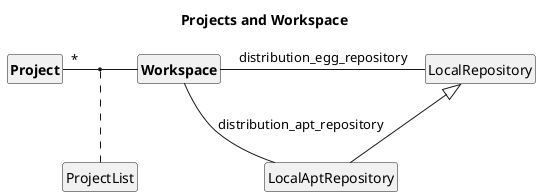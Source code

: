 @startuml

title Projects and Workspace

hide members
hide circle

class "<b>Project</b>" as Project
class "<b>Workspace</b>" as Workspace

Project "*" -right- Workspace
(Project, Workspace) .. ProjectList
LocalRepository <|-- LocalAptRepository
Workspace -right- LocalRepository : distribution_egg_repository
Workspace -- LocalAptRepository : distribution_apt_repository

@enduml